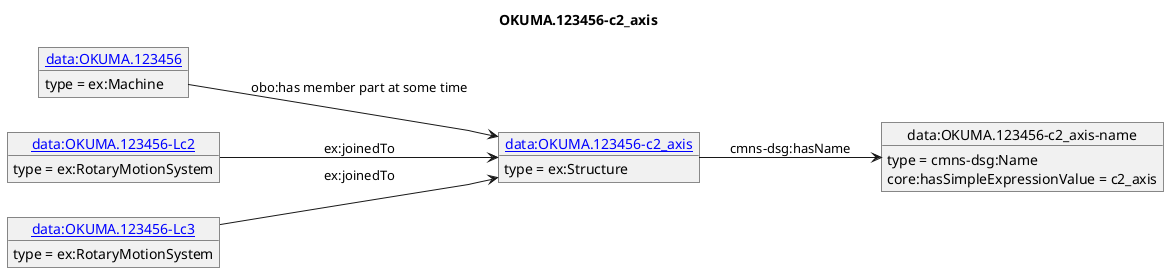 @startuml
skinparam linetype polyline
left to right direction
title OKUMA.123456-c2_axis
object "[[./OKUMA.123456-c2_axis.html data:OKUMA.123456-c2_axis]]" as o1 {
 type = ex:Structure
 }
object "data:OKUMA.123456-c2_axis-name" as o2 {
 type = cmns-dsg:Name
 }
object "[[./OKUMA.123456.html data:OKUMA.123456]]" as o3 {
 type = ex:Machine
 }
object "[[./OKUMA.123456-Lc2.html data:OKUMA.123456-Lc2]]" as o4 {
 type = ex:RotaryMotionSystem
 }
object "[[./OKUMA.123456-Lc3.html data:OKUMA.123456-Lc3]]" as o5 {
 type = ex:RotaryMotionSystem
 }
o1 --> o2 : cmns-dsg:hasName
o2 : core:hasSimpleExpressionValue = c2_axis
o3 --> o1 : obo:has member part at some time
o4 --> o1 : ex:joinedTo
o5 --> o1 : ex:joinedTo
@enduml
